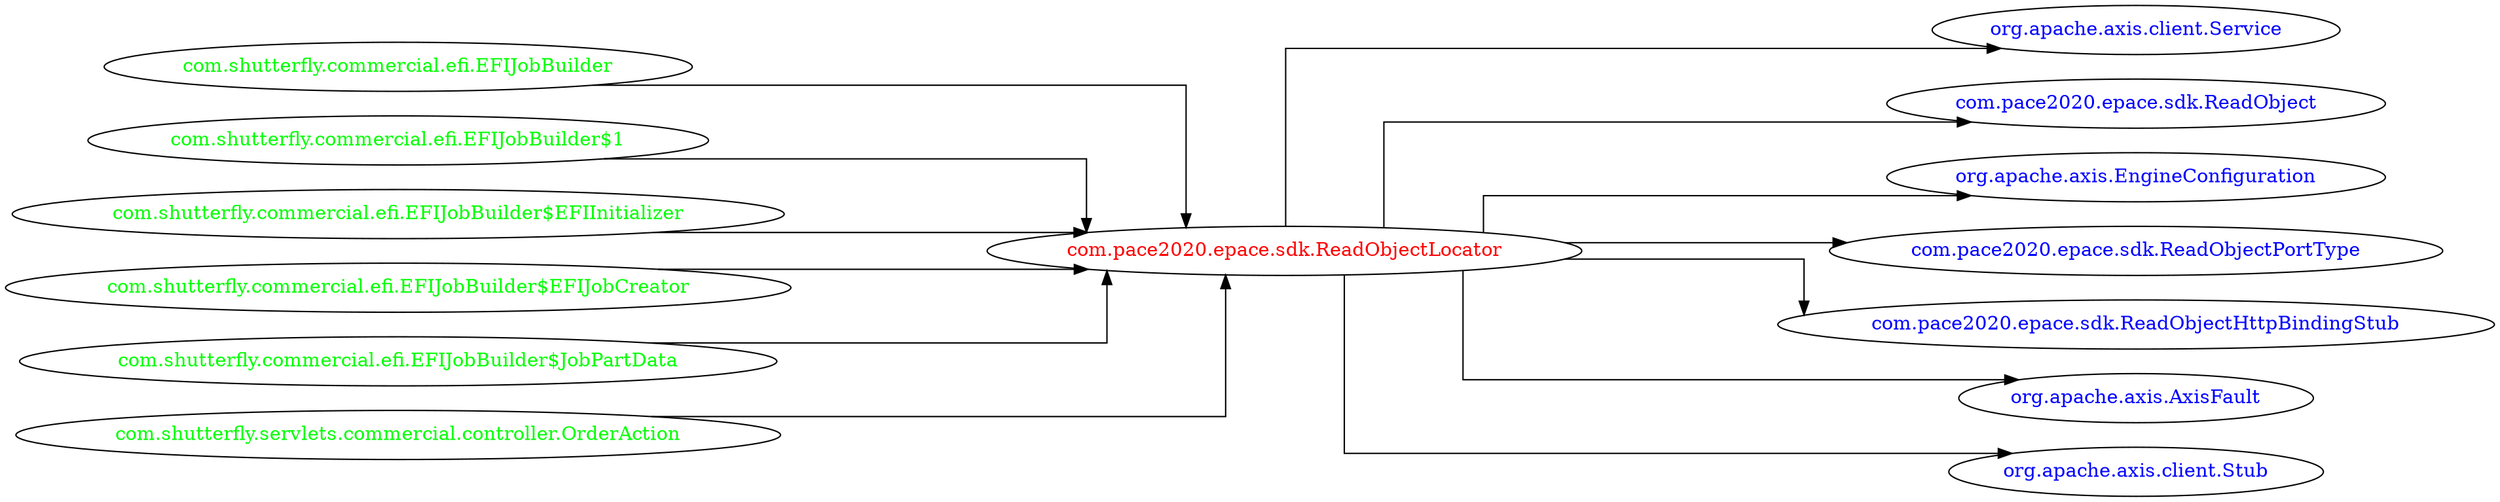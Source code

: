 digraph dependencyGraph {
 concentrate=true;
 ranksep="2.0";
 rankdir="LR"; 
 splines="ortho";
"com.pace2020.epace.sdk.ReadObjectLocator" [fontcolor="red"];
"org.apache.axis.client.Service" [ fontcolor="blue" ];
"com.pace2020.epace.sdk.ReadObjectLocator"->"org.apache.axis.client.Service";
"com.pace2020.epace.sdk.ReadObject" [ fontcolor="blue" ];
"com.pace2020.epace.sdk.ReadObjectLocator"->"com.pace2020.epace.sdk.ReadObject";
"org.apache.axis.EngineConfiguration" [ fontcolor="blue" ];
"com.pace2020.epace.sdk.ReadObjectLocator"->"org.apache.axis.EngineConfiguration";
"com.pace2020.epace.sdk.ReadObjectPortType" [ fontcolor="blue" ];
"com.pace2020.epace.sdk.ReadObjectLocator"->"com.pace2020.epace.sdk.ReadObjectPortType";
"com.pace2020.epace.sdk.ReadObjectHttpBindingStub" [ fontcolor="blue" ];
"com.pace2020.epace.sdk.ReadObjectLocator"->"com.pace2020.epace.sdk.ReadObjectHttpBindingStub";
"org.apache.axis.AxisFault" [ fontcolor="blue" ];
"com.pace2020.epace.sdk.ReadObjectLocator"->"org.apache.axis.AxisFault";
"org.apache.axis.client.Stub" [ fontcolor="blue" ];
"com.pace2020.epace.sdk.ReadObjectLocator"->"org.apache.axis.client.Stub";
"com.shutterfly.commercial.efi.EFIJobBuilder" [ fontcolor="green" ];
"com.shutterfly.commercial.efi.EFIJobBuilder"->"com.pace2020.epace.sdk.ReadObjectLocator";
"com.shutterfly.commercial.efi.EFIJobBuilder$1" [ fontcolor="green" ];
"com.shutterfly.commercial.efi.EFIJobBuilder$1"->"com.pace2020.epace.sdk.ReadObjectLocator";
"com.shutterfly.commercial.efi.EFIJobBuilder$EFIInitializer" [ fontcolor="green" ];
"com.shutterfly.commercial.efi.EFIJobBuilder$EFIInitializer"->"com.pace2020.epace.sdk.ReadObjectLocator";
"com.shutterfly.commercial.efi.EFIJobBuilder$EFIJobCreator" [ fontcolor="green" ];
"com.shutterfly.commercial.efi.EFIJobBuilder$EFIJobCreator"->"com.pace2020.epace.sdk.ReadObjectLocator";
"com.shutterfly.commercial.efi.EFIJobBuilder$JobPartData" [ fontcolor="green" ];
"com.shutterfly.commercial.efi.EFIJobBuilder$JobPartData"->"com.pace2020.epace.sdk.ReadObjectLocator";
"com.shutterfly.servlets.commercial.controller.OrderAction" [ fontcolor="green" ];
"com.shutterfly.servlets.commercial.controller.OrderAction"->"com.pace2020.epace.sdk.ReadObjectLocator";
}